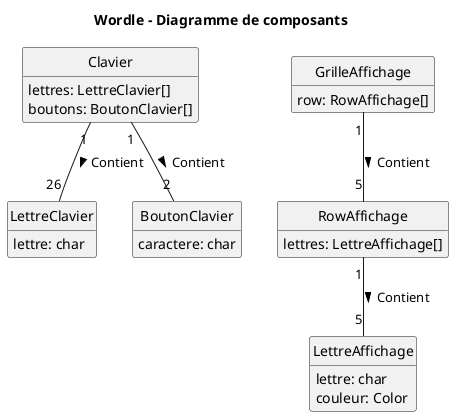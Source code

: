 @startuml MDD
skinparam style strictuml
hide methods
hide empty members
title Wordle - Diagramme de composants

class LettreClavier {
  lettre: char
}

class BoutonClavier {
  caractere: char
}

class Clavier {
  lettres: LettreClavier[]
  boutons: BoutonClavier[]
}

class LettreAffichage {
  lettre: char
  couleur: Color
}

class RowAffichage {
    lettres: LettreAffichage[]
}

class GrilleAffichage {
    row: RowAffichage[]
}

GrilleAffichage "1" -down- "5" RowAffichage : Contient >
RowAffichage "1" -down- "5" LettreAffichage : Contient >
Clavier "1" -down- "26" LettreClavier: Contient >
Clavier "1" -down- "2" BoutonClavier: Contient >

@enduml
